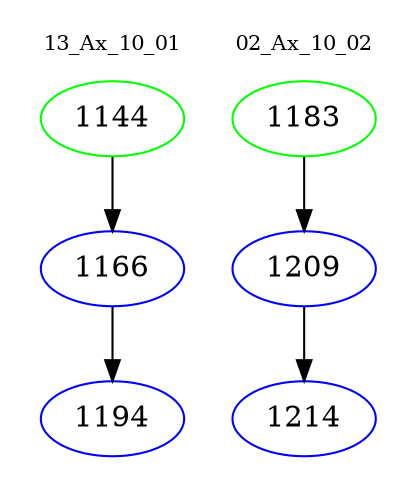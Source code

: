 digraph{
subgraph cluster_0 {
color = white
label = "13_Ax_10_01";
fontsize=10;
T0_1144 [label="1144", color="green"]
T0_1144 -> T0_1166 [color="black"]
T0_1166 [label="1166", color="blue"]
T0_1166 -> T0_1194 [color="black"]
T0_1194 [label="1194", color="blue"]
}
subgraph cluster_1 {
color = white
label = "02_Ax_10_02";
fontsize=10;
T1_1183 [label="1183", color="green"]
T1_1183 -> T1_1209 [color="black"]
T1_1209 [label="1209", color="blue"]
T1_1209 -> T1_1214 [color="black"]
T1_1214 [label="1214", color="blue"]
}
}
